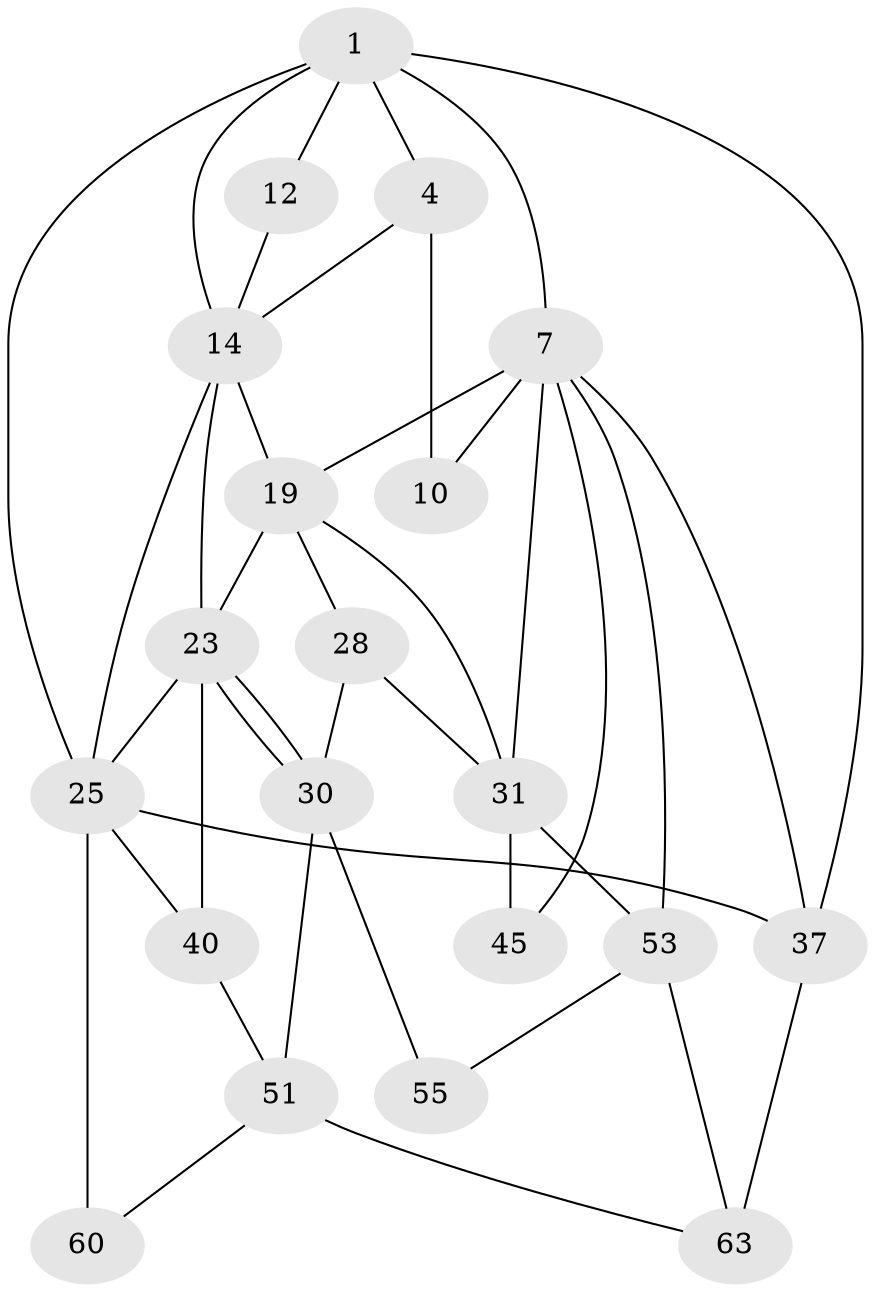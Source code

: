 // original degree distribution, {3: 0.058823529411764705, 4: 0.19117647058823528, 5: 0.5294117647058824, 6: 0.22058823529411764}
// Generated by graph-tools (version 1.1) at 2025/21/03/04/25 18:21:04]
// undirected, 20 vertices, 40 edges
graph export_dot {
graph [start="1"]
  node [color=gray90,style=filled];
  1 [pos="+0.6434165884555065+0",super="+2+6"];
  4 [pos="+0.40540560140031967+0.09993732763969125",super="+5+13"];
  7 [pos="+1+0",super="+8+33"];
  10 [pos="+0.6027649971952538+0.10577788563863785"];
  12 [pos="+0.037986136811955284+0",super="+17"];
  14 [pos="+0.3060688010384845+0.2862816868528845",super="+18+15"];
  19 [pos="+0.6946005810097428+0.2743238473753317",super="+20+22"];
  23 [pos="+0.47495809690459284+0.4348266328540046",super="+24"];
  25 [pos="+0+0",super="+41+26"];
  28 [pos="+0.551573391602424+0.48774392647955345",super="+29"];
  30 [pos="+0.47733955475213896+0.4392162433568312",super="+47"];
  31 [pos="+0.7990511977627998+0.38473927770710964",super="+32+34"];
  37 [pos="+1+1",super="+44+38"];
  40 [pos="+0.017360906987187466+0.4857776038416583"];
  45 [pos="+1+0.6143952370662099"];
  51 [pos="+0.21600634438915453+0.6836857161118968",super="+52+59"];
  53 [pos="+0.7249424035197671+0.6593129789995688",super="+54+61"];
  55 [pos="+0.5313998001281116+0.6428350239684245"];
  60 [pos="+0+1"];
  63 [pos="+0.8523252572487697+0.8118924732650574",super="+65+64"];
  1 -- 12 [weight=2];
  1 -- 4;
  1 -- 14;
  1 -- 37 [weight=2];
  1 -- 7;
  1 -- 25;
  4 -- 10 [weight=2];
  4 -- 14;
  7 -- 10;
  7 -- 19 [weight=2];
  7 -- 53;
  7 -- 45;
  7 -- 31;
  7 -- 37;
  12 -- 14;
  14 -- 19;
  14 -- 23;
  14 -- 25;
  19 -- 28;
  19 -- 23;
  19 -- 31;
  23 -- 30 [weight=2];
  23 -- 30;
  23 -- 40;
  23 -- 25;
  25 -- 40;
  25 -- 60 [weight=2];
  25 -- 37;
  28 -- 31;
  28 -- 30 [weight=2];
  30 -- 51 [weight=2];
  30 -- 55 [weight=2];
  31 -- 53;
  31 -- 45 [weight=2];
  37 -- 63 [weight=3];
  40 -- 51;
  51 -- 60;
  51 -- 63;
  53 -- 55;
  53 -- 63 [weight=2];
}
